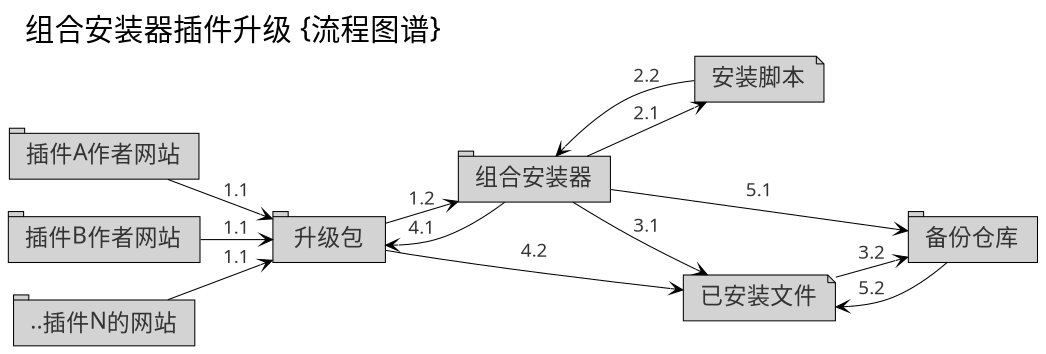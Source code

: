 digraph lb_install_crx {
    /*生成命令:
$ dot -Tpng lb-installer-crxup.dot -o lb-installer-crxup.png -Tcmapx -o lb-crx-roles.map
    全局设定
    plaintext
    */
    graph [label="组合安装器插件升级 {流程图谱}"
        ,fontsize=14.0
        ,fontname="WenQuanYi Micro Hei"
        ,labeljust="l",labelloc="t",center=1
        ,ranksep=0.3,center=1,ratio=compress
        ,rankdir=LR
        ];

    node[fontsize=11.0,height=0.3
        ,fontname="WenQuanYi Micro Hei"
        ,style="filled,setlinewidth(0.5)",fontcolor="#333333"
        ,shape=tab 
        ];

    edge [fontsize=9.0,fontcolor="#333333"
        ,fontname="WenQuanYi Micro Hei"
        ,arrowsize=0.6,arrowhead=vee,arrowtail=none
        ,style="setlinewidth(0.5)"
        ];
/*
    src [label="源码",shape=ellipse,style="filled,dashed,setlinewidth(5)"
        ,color="#333333",fillcolor=dimgray
        ,URL="http://code.google.com/p/zoomquiet/source/browse/dot/obp/csdndr1-km.dot?repo=tangle"];
    /*图元声明
    start       [label="流程开始/结束",shape=point];
    end         [label="",shape=doublecircle,fillcolor=red];

    box         [label="实体/对象",shape=box];
    ellipse     [label="行动/节点",shape=ellipse];
    egg         [label="用户/人物",shape=egg];
    plaintext   [label="状态/属性",shape=plaintext,fillcolor=whitesmoke];
    diamond     [label="判别",shape=diamond];
    note        [label="注释",shape=note];
    tab         [label="目录/模块",shape=tab];
    db          [label="数据库",shape=box3d];
    component   [label="主机/组件",shape=component];
  ,style="rounded,dotted"];
*/

    srvA [label="插件A作者网站"];
    srvB [label="插件B作者网站"];
    srvN [label="..插件N的网站"];
    upPacket [label="升级包"];

        {srvA srvB srvN}->upPacket [label="1.1"];
        upPacket->installer [label="1.2"];
    subgraph client {
        label="用户本地";
    
        installer [label="组合安装器"];
        usageFiles [label="已安装文件",shape=note];
        bkStore [label="备份仓库"];
        inScript [label="安装脚本",shape=note];

            installer->inScript[label="2.1"];
            inScript->installer[label="2.2"];

            installer->usageFiles[label="3.1"];
            usageFiles->bkStore[label="3.2"];

            installer->upPacket[label="4.1"];
            upPacket->usageFiles[label="4.2"];

            installer->bkStore[label="5.1"];
            bkStore->usageFiles[label="5.2"];
    }


    /*
            lbcrxo->crxstore [label="代理发布"];
        lbcrxo->{crxdev crxauthor} [label="聚集"];
    {lbcrx lbcore}->lbcn [label="公告"];
    {hr goal km what acteam EK}->etc [style="dotted"];
    nodeA->nodeB [label="日常",color=azure,style="setlinewidth(1)"];
    nodeA->nodeB [label="活跃",color=azure,style="setlinewidth(2)"];
    nodeA->nodeB [label="兴奋",color=azure,style="setlinewidth(3)"];
    lotsMon->existProg;
        tonesOptions->existProg;
    
    */


    edge [style=invis];

}
